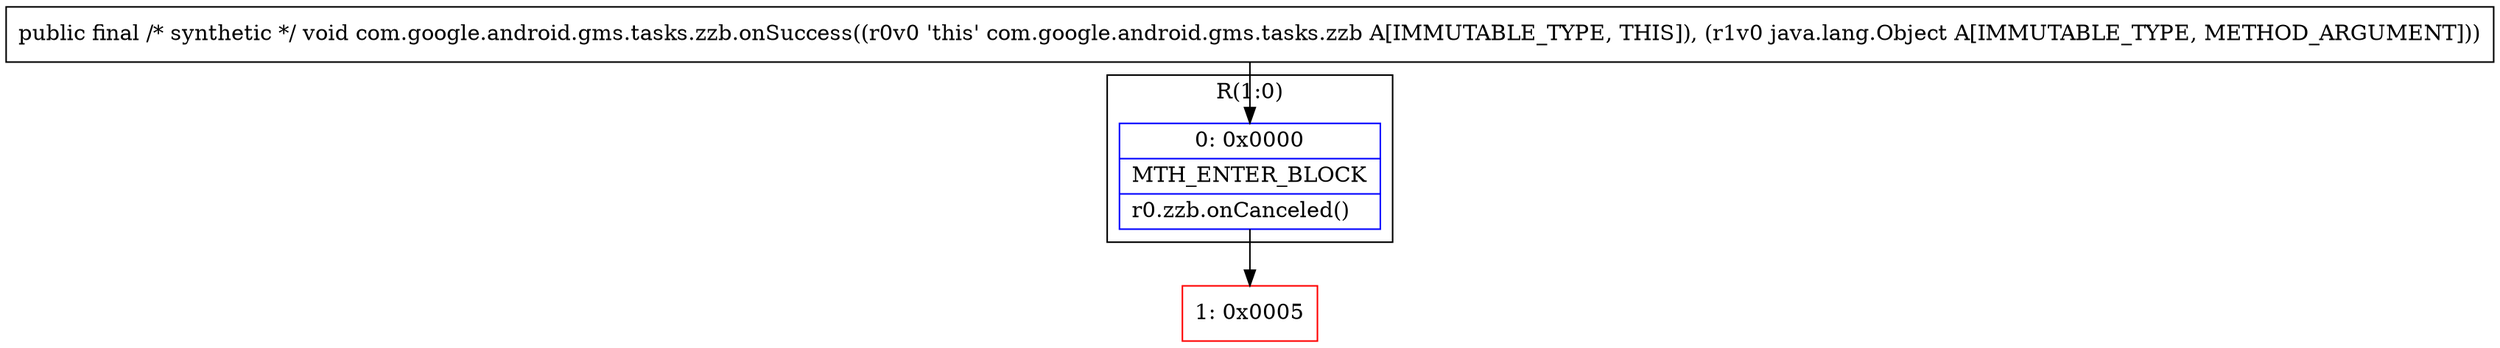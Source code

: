 digraph "CFG forcom.google.android.gms.tasks.zzb.onSuccess(Ljava\/lang\/Object;)V" {
subgraph cluster_Region_51127157 {
label = "R(1:0)";
node [shape=record,color=blue];
Node_0 [shape=record,label="{0\:\ 0x0000|MTH_ENTER_BLOCK\l|r0.zzb.onCanceled()\l}"];
}
Node_1 [shape=record,color=red,label="{1\:\ 0x0005}"];
MethodNode[shape=record,label="{public final \/* synthetic *\/ void com.google.android.gms.tasks.zzb.onSuccess((r0v0 'this' com.google.android.gms.tasks.zzb A[IMMUTABLE_TYPE, THIS]), (r1v0 java.lang.Object A[IMMUTABLE_TYPE, METHOD_ARGUMENT])) }"];
MethodNode -> Node_0;
Node_0 -> Node_1;
}

